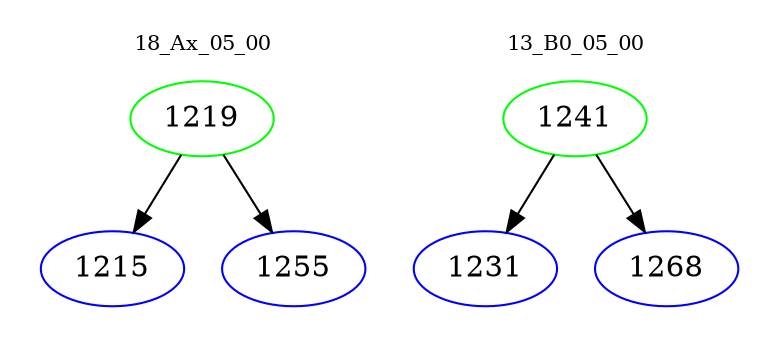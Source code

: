 digraph{
subgraph cluster_0 {
color = white
label = "18_Ax_05_00";
fontsize=10;
T0_1219 [label="1219", color="green"]
T0_1219 -> T0_1215 [color="black"]
T0_1215 [label="1215", color="blue"]
T0_1219 -> T0_1255 [color="black"]
T0_1255 [label="1255", color="blue"]
}
subgraph cluster_1 {
color = white
label = "13_B0_05_00";
fontsize=10;
T1_1241 [label="1241", color="green"]
T1_1241 -> T1_1231 [color="black"]
T1_1231 [label="1231", color="blue"]
T1_1241 -> T1_1268 [color="black"]
T1_1268 [label="1268", color="blue"]
}
}

